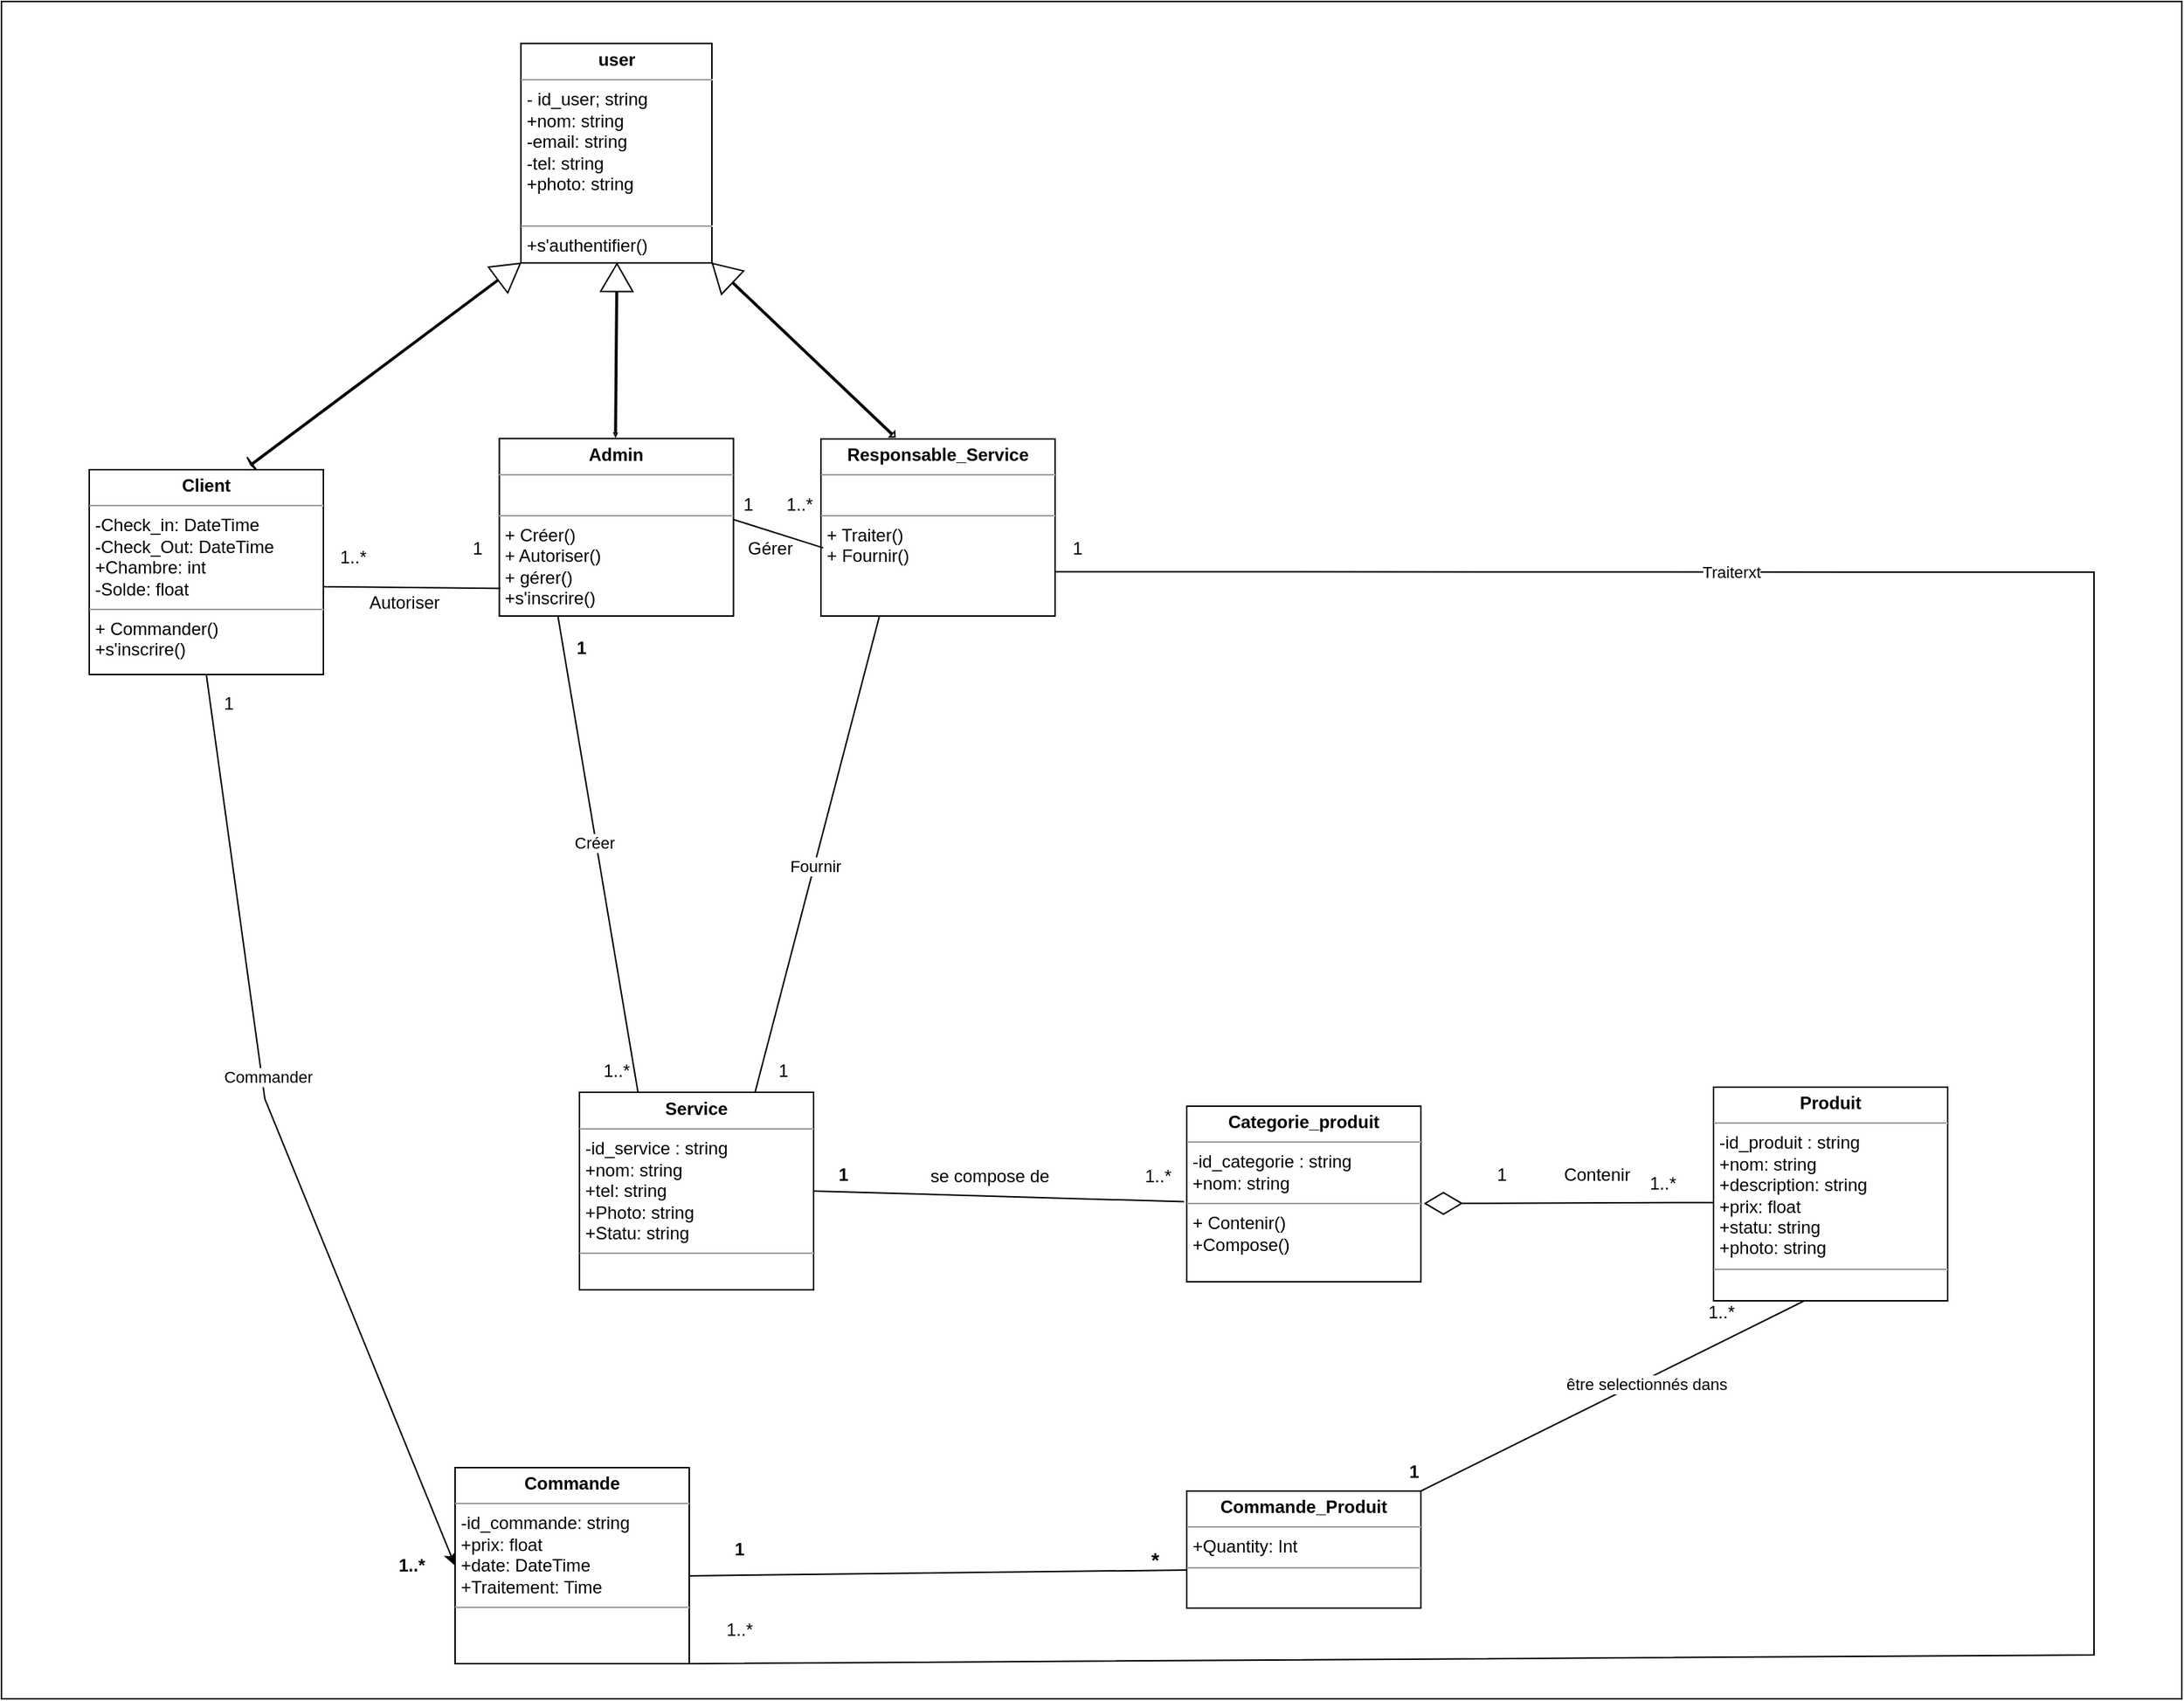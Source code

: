 <mxfile version="21.1.5" type="github" pages="2">
  <diagram id="s9PQbSp__KKQVtL2HOXq" name="Class">
    <mxGraphModel dx="1279" dy="1317" grid="1" gridSize="10" guides="1" tooltips="1" connect="1" arrows="1" fold="1" page="1" pageScale="1" pageWidth="827" pageHeight="1169" math="0" shadow="0">
      <root>
        <mxCell id="0" />
        <mxCell id="1" parent="0" />
        <mxCell id="BiQXWJh0K62lgcf2LMP3-1" value="" style="rounded=0;whiteSpace=wrap;html=1;" vertex="1" parent="1">
          <mxGeometry x="2050" y="90" width="1490" height="1160" as="geometry" />
        </mxCell>
        <mxCell id="DH4nmSj8IvAm2rDmWUqV-107" value="1" style="text;align=center;fontStyle=1;verticalAlign=middle;spacingLeft=3;spacingRight=3;strokeColor=none;rotatable=0;points=[[0,0.5],[1,0.5]];portConstraint=eastwest;html=1;" parent="1" vertex="1">
          <mxGeometry x="2539" y="1135" width="30" height="26" as="geometry" />
        </mxCell>
        <mxCell id="DH4nmSj8IvAm2rDmWUqV-108" value="1" style="text;align=center;fontStyle=1;verticalAlign=middle;spacingLeft=3;spacingRight=3;strokeColor=none;rotatable=0;points=[[0,0.5],[1,0.5]];portConstraint=eastwest;html=1;" parent="1" vertex="1">
          <mxGeometry x="3000" y="1082" width="30" height="26" as="geometry" />
        </mxCell>
        <mxCell id="DH4nmSj8IvAm2rDmWUqV-110" value="&lt;font style=&quot;font-size: 14px;&quot;&gt;*&lt;/font&gt;" style="text;align=center;fontStyle=1;verticalAlign=middle;spacingLeft=3;spacingRight=3;strokeColor=none;rotatable=0;points=[[0,0.5],[1,0.5]];portConstraint=eastwest;html=1;" parent="1" vertex="1">
          <mxGeometry x="2820" y="1140" width="35" height="30" as="geometry" />
        </mxCell>
        <mxCell id="DH4nmSj8IvAm2rDmWUqV-112" value="1" style="text;align=center;fontStyle=1;verticalAlign=middle;spacingLeft=3;spacingRight=3;strokeColor=none;rotatable=0;points=[[0,0.5],[1,0.5]];portConstraint=eastwest;html=1;" parent="1" vertex="1">
          <mxGeometry x="2428" y="520" width="36" height="24" as="geometry" />
        </mxCell>
        <mxCell id="DH4nmSj8IvAm2rDmWUqV-113" value="1..*" style="text;align=center;fontStyle=1;verticalAlign=middle;spacingLeft=3;spacingRight=3;strokeColor=none;rotatable=0;points=[[0,0.5],[1,0.5]];portConstraint=eastwest;html=1;" parent="1" vertex="1">
          <mxGeometry x="2310" y="1146" width="40" height="26" as="geometry" />
        </mxCell>
        <mxCell id="DH4nmSj8IvAm2rDmWUqV-117" value="" style="endArrow=none;html=1;rounded=0;exitX=0.997;exitY=0.552;exitDx=0;exitDy=0;exitPerimeter=0;entryX=0;entryY=0.5;entryDx=0;entryDy=0;" parent="1" source="yRA-he5OFufWY-U0mKkY-94" edge="1">
          <mxGeometry width="50" height="50" relative="1" as="geometry">
            <mxPoint x="2670" y="1189.664" as="sourcePoint" />
            <mxPoint x="2860" y="1162.0" as="targetPoint" />
          </mxGeometry>
        </mxCell>
        <mxCell id="DH4nmSj8IvAm2rDmWUqV-119" value="1" style="text;html=1;align=center;verticalAlign=middle;resizable=0;points=[];autosize=1;strokeColor=none;fillColor=none;" parent="1" vertex="1">
          <mxGeometry x="2569" y="805.5" width="30" height="30" as="geometry" />
        </mxCell>
        <mxCell id="DH4nmSj8IvAm2rDmWUqV-120" value="1" style="text;html=1;align=center;verticalAlign=middle;resizable=0;points=[];autosize=1;strokeColor=none;fillColor=none;" parent="1" vertex="1">
          <mxGeometry x="2640" y="479" width="30" height="30" as="geometry" />
        </mxCell>
        <mxCell id="yRA-he5OFufWY-U0mKkY-9" value="1..*" style="text;html=1;align=center;verticalAlign=middle;resizable=0;points=[];autosize=1;strokeColor=none;fillColor=none;" parent="1" vertex="1">
          <mxGeometry x="2450" y="805.5" width="40" height="30" as="geometry" />
        </mxCell>
        <mxCell id="yRA-he5OFufWY-U0mKkY-14" value="1..*" style="text;html=1;align=center;verticalAlign=middle;resizable=0;points=[];autosize=1;strokeColor=none;fillColor=none;" parent="1" vertex="1">
          <mxGeometry x="3205" y="970.5" width="40" height="30" as="geometry" />
        </mxCell>
        <mxCell id="yRA-he5OFufWY-U0mKkY-30" value="" style="endArrow=none;html=1;rounded=0;exitX=1;exitY=0;exitDx=0;exitDy=0;entryX=0.386;entryY=1.001;entryDx=0;entryDy=0;entryPerimeter=0;" parent="1" source="yRA-he5OFufWY-U0mKkY-93" target="yRA-he5OFufWY-U0mKkY-92" edge="1">
          <mxGeometry relative="1" as="geometry">
            <mxPoint x="3157.22" y="1017.88" as="sourcePoint" />
            <mxPoint x="3254.86" y="997.68" as="targetPoint" />
            <Array as="points" />
          </mxGeometry>
        </mxCell>
        <mxCell id="ApSMuxuADTlyW8qCaoqZ-10" value="être selectionnés dans" style="edgeLabel;html=1;align=center;verticalAlign=middle;resizable=0;points=[];" parent="yRA-he5OFufWY-U0mKkY-30" vertex="1" connectable="0">
          <mxGeometry x="0.158" y="-2" relative="1" as="geometry">
            <mxPoint x="1" as="offset" />
          </mxGeometry>
        </mxCell>
        <mxCell id="ApSMuxuADTlyW8qCaoqZ-4" style="rounded=0;orthogonalLoop=1;jettySize=auto;html=1;exitX=0.25;exitY=1;exitDx=0;exitDy=0;entryX=0.25;entryY=0;entryDx=0;entryDy=0;endArrow=none;endFill=0;" parent="1" source="yRA-he5OFufWY-U0mKkY-41" target="yRA-he5OFufWY-U0mKkY-58" edge="1">
          <mxGeometry relative="1" as="geometry" />
        </mxCell>
        <mxCell id="ApSMuxuADTlyW8qCaoqZ-5" value="Créer" style="edgeLabel;html=1;align=center;verticalAlign=middle;resizable=0;points=[];" parent="ApSMuxuADTlyW8qCaoqZ-4" vertex="1" connectable="0">
          <mxGeometry x="-0.049" y="-2" relative="1" as="geometry">
            <mxPoint as="offset" />
          </mxGeometry>
        </mxCell>
        <mxCell id="yRA-he5OFufWY-U0mKkY-41" value="&lt;p style=&quot;margin:0px;margin-top:4px;text-align:center;&quot;&gt;&lt;b&gt;Admin&lt;/b&gt;&lt;/p&gt;&lt;hr size=&quot;1&quot;&gt;&lt;p style=&quot;margin:0px;margin-left:4px;&quot;&gt;&lt;br&gt;&lt;/p&gt;&lt;hr size=&quot;1&quot;&gt;&lt;p style=&quot;margin:0px;margin-left:4px;&quot;&gt;+ Créer()&lt;/p&gt;&lt;p style=&quot;margin:0px;margin-left:4px;&quot;&gt;+ Autoriser()&lt;/p&gt;&lt;p style=&quot;margin:0px;margin-left:4px;&quot;&gt;+ gérer()&lt;/p&gt;&lt;p style=&quot;margin:0px;margin-left:4px;&quot;&gt;+s&#39;inscrire()&lt;/p&gt;" style="verticalAlign=top;align=left;overflow=fill;fontSize=12;fontFamily=Helvetica;html=1;whiteSpace=wrap;" parent="1" vertex="1">
          <mxGeometry x="2390.25" y="388.7" width="160" height="121.3" as="geometry" />
        </mxCell>
        <mxCell id="ApSMuxuADTlyW8qCaoqZ-12" style="rounded=0;orthogonalLoop=1;jettySize=auto;html=1;exitX=1;exitY=0.5;exitDx=0;exitDy=0;entryX=0.954;entryY=1.093;entryDx=0;entryDy=0;entryPerimeter=0;endArrow=none;endFill=0;" parent="1" source="yRA-he5OFufWY-U0mKkY-58" target="yRA-he5OFufWY-U0mKkY-85" edge="1">
          <mxGeometry relative="1" as="geometry" />
        </mxCell>
        <mxCell id="yRA-he5OFufWY-U0mKkY-58" value="&lt;p style=&quot;margin:0px;margin-top:4px;text-align:center;&quot;&gt;&lt;b&gt;Service&lt;/b&gt;&lt;/p&gt;&lt;hr size=&quot;1&quot;&gt;&lt;p style=&quot;margin:0px;margin-left:4px;&quot;&gt;-id_service : string&lt;/p&gt;&lt;p style=&quot;margin:0px;margin-left:4px;&quot;&gt;&lt;span style=&quot;background-color: initial;&quot;&gt;+nom: string&lt;/span&gt;&lt;/p&gt;&lt;p style=&quot;margin:0px;margin-left:4px;&quot;&gt;&lt;span style=&quot;background-color: initial;&quot;&gt;+tel&lt;/span&gt;&lt;span style=&quot;background-color: initial;&quot;&gt;: string&lt;/span&gt;&lt;/p&gt;&lt;p style=&quot;margin:0px;margin-left:4px;&quot;&gt;+Photo: string&lt;/p&gt;&lt;p style=&quot;margin:0px;margin-left:4px;&quot;&gt;+Statu: string&lt;/p&gt;&lt;hr size=&quot;1&quot;&gt;&lt;p style=&quot;margin:0px;margin-left:4px;&quot;&gt;&lt;br&gt;&lt;/p&gt;" style="verticalAlign=top;align=left;overflow=fill;fontSize=12;fontFamily=Helvetica;html=1;whiteSpace=wrap;" parent="1" vertex="1">
          <mxGeometry x="2445" y="835.5" width="160" height="135" as="geometry" />
        </mxCell>
        <mxCell id="ApSMuxuADTlyW8qCaoqZ-2" style="rounded=0;orthogonalLoop=1;jettySize=auto;html=1;exitX=0.25;exitY=1;exitDx=0;exitDy=0;endArrow=none;endFill=0;entryX=0.75;entryY=0;entryDx=0;entryDy=0;" parent="1" source="yRA-he5OFufWY-U0mKkY-63" target="yRA-he5OFufWY-U0mKkY-58" edge="1">
          <mxGeometry relative="1" as="geometry">
            <mxPoint x="2570" y="841.212" as="targetPoint" />
          </mxGeometry>
        </mxCell>
        <mxCell id="ApSMuxuADTlyW8qCaoqZ-3" value="Fournir" style="edgeLabel;html=1;align=center;verticalAlign=middle;resizable=0;points=[];" parent="ApSMuxuADTlyW8qCaoqZ-2" vertex="1" connectable="0">
          <mxGeometry x="0.049" relative="1" as="geometry">
            <mxPoint as="offset" />
          </mxGeometry>
        </mxCell>
        <mxCell id="yRA-he5OFufWY-U0mKkY-63" value="&lt;p style=&quot;margin:0px;margin-top:4px;text-align:center;&quot;&gt;&lt;b&gt;Responsable_Service&lt;/b&gt;&lt;/p&gt;&lt;hr size=&quot;1&quot;&gt;&lt;p style=&quot;margin:0px;margin-left:4px;&quot;&gt;&lt;br&gt;&lt;/p&gt;&lt;hr size=&quot;1&quot;&gt;&lt;p style=&quot;margin:0px;margin-left:4px;&quot;&gt;+ Traiter()&lt;/p&gt;&lt;p style=&quot;margin:0px;margin-left:4px;&quot;&gt;+ Fournir()&lt;/p&gt;" style="verticalAlign=top;align=left;overflow=fill;fontSize=12;fontFamily=Helvetica;html=1;whiteSpace=wrap;" parent="1" vertex="1">
          <mxGeometry x="2610" y="389" width="160" height="121" as="geometry" />
        </mxCell>
        <mxCell id="yRA-he5OFufWY-U0mKkY-64" value="" style="shape=flexArrow;endArrow=classic;startArrow=classic;html=1;rounded=0;width=1;startSize=0.6;startWidth=3.158;entryX=1;entryY=1;entryDx=0;entryDy=0;" parent="1" target="yRA-he5OFufWY-U0mKkY-67" edge="1">
          <mxGeometry width="100" height="100" relative="1" as="geometry">
            <mxPoint x="2661" y="388" as="sourcePoint" />
            <mxPoint x="2503" y="269" as="targetPoint" />
          </mxGeometry>
        </mxCell>
        <mxCell id="yRA-he5OFufWY-U0mKkY-65" value="" style="shape=flexArrow;endArrow=classic;startArrow=classic;html=1;rounded=0;width=1;startSize=0.38;startWidth=0;" parent="1" edge="1">
          <mxGeometry width="100" height="100" relative="1" as="geometry">
            <mxPoint x="2469.63" y="387.7" as="sourcePoint" />
            <mxPoint x="2470.63" y="268.7" as="targetPoint" />
          </mxGeometry>
        </mxCell>
        <mxCell id="yRA-he5OFufWY-U0mKkY-66" value="" style="shape=flexArrow;endArrow=classic;startArrow=classic;html=1;rounded=0;width=1;startSize=0.032;startWidth=9.474;entryX=0;entryY=1;entryDx=0;entryDy=0;" parent="1" target="yRA-he5OFufWY-U0mKkY-67" edge="1">
          <mxGeometry width="100" height="100" relative="1" as="geometry">
            <mxPoint x="2220" y="407" as="sourcePoint" />
            <mxPoint x="2376" y="280" as="targetPoint" />
          </mxGeometry>
        </mxCell>
        <mxCell id="yRA-he5OFufWY-U0mKkY-67" value="&lt;p style=&quot;margin:0px;margin-top:4px;text-align:center;&quot;&gt;&lt;b&gt;user&lt;/b&gt;&lt;/p&gt;&lt;hr size=&quot;1&quot;&gt;&lt;p style=&quot;margin:0px;margin-left:4px;&quot;&gt;- id_user; string&lt;/p&gt;&lt;p style=&quot;margin:0px;margin-left:4px;&quot;&gt;+nom: string&lt;/p&gt;&lt;p style=&quot;margin:0px;margin-left:4px;&quot;&gt;-email: string&lt;/p&gt;&lt;p style=&quot;margin:0px;margin-left:4px;&quot;&gt;-tel: string&lt;/p&gt;&lt;p style=&quot;margin:0px;margin-left:4px;&quot;&gt;+photo: string&lt;/p&gt;&lt;p style=&quot;margin:0px;margin-left:4px;&quot;&gt;&lt;br&gt;&lt;/p&gt;&lt;hr size=&quot;1&quot;&gt;&lt;p style=&quot;margin:0px;margin-left:4px;&quot;&gt;+s&#39;authentifier()&lt;/p&gt;" style="verticalAlign=top;align=left;overflow=fill;fontSize=12;fontFamily=Helvetica;html=1;whiteSpace=wrap;" parent="1" vertex="1">
          <mxGeometry x="2405" y="118.7" width="130.5" height="150" as="geometry" />
        </mxCell>
        <mxCell id="ApSMuxuADTlyW8qCaoqZ-6" style="rounded=0;orthogonalLoop=1;jettySize=auto;html=1;exitX=0.5;exitY=1;exitDx=0;exitDy=0;entryX=0;entryY=0.5;entryDx=0;entryDy=0;" parent="1" source="yRA-he5OFufWY-U0mKkY-68" target="yRA-he5OFufWY-U0mKkY-94" edge="1">
          <mxGeometry relative="1" as="geometry">
            <Array as="points">
              <mxPoint x="2230" y="840" />
            </Array>
          </mxGeometry>
        </mxCell>
        <mxCell id="ApSMuxuADTlyW8qCaoqZ-7" value="Commander&lt;br&gt;" style="edgeLabel;html=1;align=center;verticalAlign=middle;resizable=0;points=[];" parent="ApSMuxuADTlyW8qCaoqZ-6" vertex="1" connectable="0">
          <mxGeometry x="-0.128" y="3" relative="1" as="geometry">
            <mxPoint x="1" as="offset" />
          </mxGeometry>
        </mxCell>
        <mxCell id="yRA-he5OFufWY-U0mKkY-68" value="&lt;p style=&quot;margin:0px;margin-top:4px;text-align:center;&quot;&gt;&lt;b&gt;Client&lt;/b&gt;&lt;/p&gt;&lt;hr size=&quot;1&quot;&gt;&lt;p style=&quot;margin:0px;margin-left:4px;&quot;&gt;-Check_in: DateTime&lt;/p&gt;&lt;p style=&quot;margin:0px;margin-left:4px;&quot;&gt;-Check_Out: DateTime&lt;/p&gt;&lt;p style=&quot;margin:0px;margin-left:4px;&quot;&gt;+Chambre: int&lt;/p&gt;&lt;p style=&quot;margin:0px;margin-left:4px;&quot;&gt;-Solde: float&lt;/p&gt;&lt;hr size=&quot;1&quot;&gt;&lt;p style=&quot;margin:0px;margin-left:4px;&quot;&gt;+ Commander()&lt;/p&gt;&lt;p style=&quot;margin:0px;margin-left:4px;&quot;&gt;+s&#39;inscrire()&lt;/p&gt;" style="verticalAlign=top;align=left;overflow=fill;fontSize=12;fontFamily=Helvetica;html=1;whiteSpace=wrap;" parent="1" vertex="1">
          <mxGeometry x="2110" y="410" width="160" height="140" as="geometry" />
        </mxCell>
        <mxCell id="yRA-he5OFufWY-U0mKkY-77" value="&lt;p style=&quot;margin:0px;margin-top:4px;text-align:center;&quot;&gt;&lt;b&gt;Categorie_produit&lt;/b&gt;&lt;/p&gt;&lt;hr size=&quot;1&quot;&gt;&lt;p style=&quot;margin:0px;margin-left:4px;&quot;&gt;-id_categorie : string&lt;/p&gt;&lt;p style=&quot;margin:0px;margin-left:4px;&quot;&gt;&lt;span style=&quot;background-color: initial;&quot;&gt;+nom: string&lt;/span&gt;&lt;/p&gt;&lt;hr size=&quot;1&quot;&gt;&lt;p style=&quot;margin:0px;margin-left:4px;&quot;&gt;+ Contenir()&lt;/p&gt;&lt;p style=&quot;margin:0px;margin-left:4px;&quot;&gt;+Compose()&lt;/p&gt;" style="verticalAlign=top;align=left;overflow=fill;fontSize=12;fontFamily=Helvetica;html=1;whiteSpace=wrap;" parent="1" vertex="1">
          <mxGeometry x="2860" y="845" width="160" height="120" as="geometry" />
        </mxCell>
        <mxCell id="yRA-he5OFufWY-U0mKkY-84" value="1" style="text;align=center;fontStyle=1;verticalAlign=middle;spacingLeft=3;spacingRight=3;strokeColor=none;rotatable=0;points=[[0,0.5],[1,0.5]];portConstraint=eastwest;html=1;" parent="1" vertex="1">
          <mxGeometry x="2610" y="878.5" width="30" height="26" as="geometry" />
        </mxCell>
        <mxCell id="yRA-he5OFufWY-U0mKkY-85" value="1..*" style="text;html=1;align=center;verticalAlign=middle;resizable=0;points=[];autosize=1;strokeColor=none;fillColor=none;" parent="1" vertex="1">
          <mxGeometry x="2820" y="877.5" width="40" height="30" as="geometry" />
        </mxCell>
        <mxCell id="yRA-he5OFufWY-U0mKkY-86" value="se compose de" style="text;html=1;align=center;verticalAlign=middle;resizable=0;points=[];autosize=1;strokeColor=none;fillColor=none;" parent="1" vertex="1">
          <mxGeometry x="2675" y="877.5" width="100" height="30" as="geometry" />
        </mxCell>
        <mxCell id="yRA-he5OFufWY-U0mKkY-87" value="1..*" style="text;html=1;align=center;verticalAlign=middle;resizable=0;points=[];autosize=1;strokeColor=none;fillColor=none;" parent="1" vertex="1">
          <mxGeometry x="3165" y="882.5" width="40" height="30" as="geometry" />
        </mxCell>
        <mxCell id="yRA-he5OFufWY-U0mKkY-88" value="1" style="text;html=1;align=center;verticalAlign=middle;resizable=0;points=[];autosize=1;strokeColor=none;fillColor=none;" parent="1" vertex="1">
          <mxGeometry x="3060" y="876.5" width="30" height="30" as="geometry" />
        </mxCell>
        <mxCell id="yRA-he5OFufWY-U0mKkY-89" value="Contenir" style="text;html=1;align=center;verticalAlign=middle;resizable=0;points=[];autosize=1;strokeColor=none;fillColor=none;" parent="1" vertex="1">
          <mxGeometry x="3105" y="876.5" width="70" height="30" as="geometry" />
        </mxCell>
        <mxCell id="yRA-he5OFufWY-U0mKkY-90" value="" style="endArrow=diamondThin;endFill=0;endSize=24;html=1;rounded=0;exitX=0.005;exitY=0.54;exitDx=0;exitDy=0;entryX=1.012;entryY=0.554;entryDx=0;entryDy=0;entryPerimeter=0;exitPerimeter=0;" parent="1" source="yRA-he5OFufWY-U0mKkY-92" target="yRA-he5OFufWY-U0mKkY-77" edge="1">
          <mxGeometry width="160" relative="1" as="geometry">
            <mxPoint x="3202" y="911.5" as="sourcePoint" />
            <mxPoint x="3070" y="913.5" as="targetPoint" />
          </mxGeometry>
        </mxCell>
        <mxCell id="yRA-he5OFufWY-U0mKkY-92" value="&lt;p style=&quot;margin:0px;margin-top:4px;text-align:center;&quot;&gt;&lt;b&gt;Produit&lt;/b&gt;&lt;/p&gt;&lt;hr size=&quot;1&quot;&gt;&lt;p style=&quot;margin:0px;margin-left:4px;&quot;&gt;-id_produit : string&lt;/p&gt;&lt;p style=&quot;margin:0px;margin-left:4px;&quot;&gt;&lt;span style=&quot;background-color: initial;&quot;&gt;+nom: string&lt;/span&gt;&lt;/p&gt;&lt;p style=&quot;margin:0px;margin-left:4px;&quot;&gt;+description: string&lt;/p&gt;&lt;p style=&quot;margin:0px;margin-left:4px;&quot;&gt;+prix: float&lt;/p&gt;&lt;p style=&quot;margin:0px;margin-left:4px;&quot;&gt;+statu: string&lt;/p&gt;&lt;p style=&quot;margin:0px;margin-left:4px;&quot;&gt;+photo: string&lt;/p&gt;&lt;hr size=&quot;1&quot;&gt;&lt;p style=&quot;margin:0px;margin-left:4px;&quot;&gt;&lt;br&gt;&lt;/p&gt;" style="verticalAlign=top;align=left;overflow=fill;fontSize=12;fontFamily=Helvetica;html=1;whiteSpace=wrap;" parent="1" vertex="1">
          <mxGeometry x="3220" y="832" width="160" height="146" as="geometry" />
        </mxCell>
        <mxCell id="yRA-he5OFufWY-U0mKkY-93" value="&lt;p style=&quot;margin:0px;margin-top:4px;text-align:center;&quot;&gt;&lt;b&gt;Commande_Produit&lt;/b&gt;&lt;/p&gt;&lt;hr size=&quot;1&quot;&gt;&lt;p style=&quot;margin:0px;margin-left:4px;&quot;&gt;&lt;span style=&quot;background-color: initial;&quot;&gt;+Quantity: Int&lt;/span&gt;&lt;/p&gt;&lt;hr size=&quot;1&quot;&gt;&lt;p style=&quot;margin:0px;margin-left:4px;&quot;&gt;&lt;br&gt;&lt;/p&gt;" style="verticalAlign=top;align=left;overflow=fill;fontSize=12;fontFamily=Helvetica;html=1;whiteSpace=wrap;" parent="1" vertex="1">
          <mxGeometry x="2860" y="1108" width="160" height="80" as="geometry" />
        </mxCell>
        <mxCell id="yRA-he5OFufWY-U0mKkY-94" value="&lt;p style=&quot;margin:0px;margin-top:4px;text-align:center;&quot;&gt;&lt;b&gt;Commande&lt;/b&gt;&lt;/p&gt;&lt;hr size=&quot;1&quot;&gt;&lt;p style=&quot;margin:0px;margin-left:4px;&quot;&gt;&lt;span style=&quot;background-color: initial;&quot;&gt;-id_commande: string&lt;/span&gt;&lt;/p&gt;&lt;p style=&quot;margin:0px;margin-left:4px;&quot;&gt;&lt;span style=&quot;background-color: initial;&quot;&gt;+prix: float&lt;/span&gt;&lt;/p&gt;&lt;p style=&quot;margin:0px;margin-left:4px;&quot;&gt;+date: DateTime&lt;/p&gt;&lt;p style=&quot;margin:0px;margin-left:4px;&quot;&gt;+Traitement: Time&lt;/p&gt;&lt;hr size=&quot;1&quot;&gt;&lt;p style=&quot;margin:0px;margin-left:4px;&quot;&gt;&lt;br&gt;&lt;/p&gt;" style="verticalAlign=top;align=left;overflow=fill;fontSize=12;fontFamily=Helvetica;html=1;whiteSpace=wrap;" parent="1" vertex="1">
          <mxGeometry x="2360" y="1092" width="160" height="134" as="geometry" />
        </mxCell>
        <mxCell id="yRA-he5OFufWY-U0mKkY-97" value="1" style="text;html=1;align=center;verticalAlign=middle;resizable=0;points=[];autosize=1;strokeColor=none;fillColor=none;" parent="1" vertex="1">
          <mxGeometry x="2360.25" y="449" width="30" height="30" as="geometry" />
        </mxCell>
        <mxCell id="yRA-he5OFufWY-U0mKkY-98" value="1..*" style="text;html=1;align=center;verticalAlign=middle;resizable=0;points=[];autosize=1;strokeColor=none;fillColor=none;" parent="1" vertex="1">
          <mxGeometry x="2270" y="455" width="40" height="30" as="geometry" />
        </mxCell>
        <mxCell id="yRA-he5OFufWY-U0mKkY-99" value="Autoriser" style="text;html=1;align=center;verticalAlign=middle;resizable=0;points=[];autosize=1;strokeColor=none;fillColor=none;" parent="1" vertex="1">
          <mxGeometry x="2290.25" y="486" width="70" height="30" as="geometry" />
        </mxCell>
        <mxCell id="yRA-he5OFufWY-U0mKkY-100" value="" style="endArrow=none;html=1;rounded=0;entryX=0.005;entryY=0.844;entryDx=0;entryDy=0;entryPerimeter=0;" parent="1" target="yRA-he5OFufWY-U0mKkY-41" edge="1">
          <mxGeometry width="50" height="50" relative="1" as="geometry">
            <mxPoint x="2270" y="490" as="sourcePoint" />
            <mxPoint x="2330" y="482" as="targetPoint" />
          </mxGeometry>
        </mxCell>
        <mxCell id="yRA-he5OFufWY-U0mKkY-102" value="" style="endArrow=none;html=1;rounded=0;entryX=0.01;entryY=0.615;entryDx=0;entryDy=0;entryPerimeter=0;" parent="1" target="yRA-he5OFufWY-U0mKkY-63" edge="1">
          <mxGeometry width="50" height="50" relative="1" as="geometry">
            <mxPoint x="2550" y="444" as="sourcePoint" />
            <mxPoint x="2424" y="585" as="targetPoint" />
          </mxGeometry>
        </mxCell>
        <mxCell id="yRA-he5OFufWY-U0mKkY-103" value="Gérer" style="text;html=1;align=center;verticalAlign=middle;resizable=0;points=[];autosize=1;strokeColor=none;fillColor=none;" parent="1" vertex="1">
          <mxGeometry x="2550.25" y="449" width="50" height="30" as="geometry" />
        </mxCell>
        <mxCell id="yRA-he5OFufWY-U0mKkY-104" value="1" style="text;html=1;align=center;verticalAlign=middle;resizable=0;points=[];autosize=1;strokeColor=none;fillColor=none;" parent="1" vertex="1">
          <mxGeometry x="2545" y="419" width="30" height="30" as="geometry" />
        </mxCell>
        <mxCell id="yRA-he5OFufWY-U0mKkY-105" value="1..*" style="text;html=1;align=center;verticalAlign=middle;resizable=0;points=[];autosize=1;strokeColor=none;fillColor=none;" parent="1" vertex="1">
          <mxGeometry x="2575" y="419" width="40" height="30" as="geometry" />
        </mxCell>
        <mxCell id="yRA-he5OFufWY-U0mKkY-106" value="1" style="text;html=1;align=center;verticalAlign=middle;resizable=0;points=[];autosize=1;strokeColor=none;fillColor=none;" parent="1" vertex="1">
          <mxGeometry x="2190" y="555" width="30" height="30" as="geometry" />
        </mxCell>
        <mxCell id="yRA-he5OFufWY-U0mKkY-109" value="" style="endArrow=none;html=1;rounded=0;exitX=1;exitY=1;exitDx=0;exitDy=0;entryX=1;entryY=0.75;entryDx=0;entryDy=0;" parent="1" source="yRA-he5OFufWY-U0mKkY-94" target="yRA-he5OFufWY-U0mKkY-63" edge="1">
          <mxGeometry width="50" height="50" relative="1" as="geometry">
            <mxPoint x="3440" y="1210" as="sourcePoint" />
            <mxPoint x="3480" y="510" as="targetPoint" />
            <Array as="points">
              <mxPoint x="3480" y="1220" />
              <mxPoint x="3480" y="480" />
            </Array>
          </mxGeometry>
        </mxCell>
        <mxCell id="ApSMuxuADTlyW8qCaoqZ-11" value="Traiterxt" style="edgeLabel;html=1;align=center;verticalAlign=middle;resizable=0;points=[];" parent="yRA-he5OFufWY-U0mKkY-109" vertex="1" connectable="0">
          <mxGeometry x="0.617" relative="1" as="geometry">
            <mxPoint as="offset" />
          </mxGeometry>
        </mxCell>
        <mxCell id="yRA-he5OFufWY-U0mKkY-115" value="1..*" style="text;html=1;align=center;verticalAlign=middle;resizable=0;points=[];autosize=1;strokeColor=none;fillColor=none;" parent="1" vertex="1">
          <mxGeometry x="2534" y="1188" width="40" height="30" as="geometry" />
        </mxCell>
        <mxCell id="yRA-he5OFufWY-U0mKkY-116" value="1" style="text;html=1;align=center;verticalAlign=middle;resizable=0;points=[];autosize=1;strokeColor=none;fillColor=none;" parent="1" vertex="1">
          <mxGeometry x="2770" y="449" width="30" height="30" as="geometry" />
        </mxCell>
      </root>
    </mxGraphModel>
  </diagram>
  <diagram id="yM-Dep-GhWsUUQyzGKcz" name="Use Case">
    <mxGraphModel dx="1518" dy="655" grid="1" gridSize="10" guides="1" tooltips="1" connect="1" arrows="1" fold="1" page="1" pageScale="1" pageWidth="827" pageHeight="1169" math="0" shadow="0">
      <root>
        <mxCell id="0" />
        <mxCell id="1" parent="0" />
        <mxCell id="161mXI8yLU9irmFRyv6j-196" value="Admin" style="shape=umlActor;verticalLabelPosition=bottom;verticalAlign=top;html=1;outlineConnect=0;fontSize=12;movable=1;resizable=1;rotatable=1;deletable=1;editable=1;locked=0;connectable=1;" vertex="1" parent="1">
          <mxGeometry x="280" y="990.004" width="30" height="62.385" as="geometry" />
        </mxCell>
        <mxCell id="161mXI8yLU9irmFRyv6j-246" value="" style="rounded=0;whiteSpace=wrap;html=1;" vertex="1" parent="1">
          <mxGeometry x="360" y="99" width="920" height="1310" as="geometry" />
        </mxCell>
        <mxCell id="161mXI8yLU9irmFRyv6j-247" style="edgeStyle=none;rounded=0;orthogonalLoop=1;jettySize=auto;html=1;exitX=1;exitY=0.333;exitDx=0;exitDy=0;exitPerimeter=0;" edge="1" parent="1" source="161mXI8yLU9irmFRyv6j-250">
          <mxGeometry relative="1" as="geometry">
            <mxPoint x="700" y="255" as="targetPoint" />
          </mxGeometry>
        </mxCell>
        <mxCell id="161mXI8yLU9irmFRyv6j-248" style="edgeStyle=none;rounded=0;orthogonalLoop=1;jettySize=auto;html=1;exitX=1;exitY=0.333;exitDx=0;exitDy=0;exitPerimeter=0;entryX=0;entryY=0.5;entryDx=0;entryDy=0;" edge="1" parent="1" source="161mXI8yLU9irmFRyv6j-250" target="161mXI8yLU9irmFRyv6j-264">
          <mxGeometry relative="1" as="geometry" />
        </mxCell>
        <mxCell id="161mXI8yLU9irmFRyv6j-249" style="edgeStyle=none;rounded=0;orthogonalLoop=1;jettySize=auto;html=1;exitX=1;exitY=0.333;exitDx=0;exitDy=0;exitPerimeter=0;entryX=0;entryY=0.5;entryDx=0;entryDy=0;" edge="1" parent="1" source="161mXI8yLU9irmFRyv6j-250" target="161mXI8yLU9irmFRyv6j-274">
          <mxGeometry relative="1" as="geometry" />
        </mxCell>
        <mxCell id="161mXI8yLU9irmFRyv6j-250" value="Client" style="shape=umlActor;verticalLabelPosition=bottom;verticalAlign=top;html=1;outlineConnect=0;labelBorderColor=none;" vertex="1" parent="1">
          <mxGeometry x="310" y="282.78" width="30" height="62.385" as="geometry" />
        </mxCell>
        <mxCell id="161mXI8yLU9irmFRyv6j-251" style="edgeStyle=none;rounded=0;orthogonalLoop=1;jettySize=auto;html=1;exitX=1;exitY=0.333;exitDx=0;exitDy=0;exitPerimeter=0;entryX=0;entryY=0.5;entryDx=0;entryDy=0;" edge="1" parent="1" source="161mXI8yLU9irmFRyv6j-253" target="161mXI8yLU9irmFRyv6j-294">
          <mxGeometry relative="1" as="geometry" />
        </mxCell>
        <mxCell id="161mXI8yLU9irmFRyv6j-252" style="edgeStyle=none;rounded=0;orthogonalLoop=1;jettySize=auto;html=1;exitX=1;exitY=0.333;exitDx=0;exitDy=0;exitPerimeter=0;entryX=0;entryY=0.5;entryDx=0;entryDy=0;" edge="1" parent="1" source="161mXI8yLU9irmFRyv6j-253" target="161mXI8yLU9irmFRyv6j-301">
          <mxGeometry relative="1" as="geometry" />
        </mxCell>
        <mxCell id="161mXI8yLU9irmFRyv6j-253" value="Responsable Service" style="shape=umlActor;verticalLabelPosition=bottom;verticalAlign=top;html=1;outlineConnect=0;" vertex="1" parent="1">
          <mxGeometry x="260" y="682.752" width="30" height="62.385" as="geometry" />
        </mxCell>
        <mxCell id="161mXI8yLU9irmFRyv6j-254" value="" style="group;movable=1;resizable=1;rotatable=1;deletable=1;editable=1;locked=0;connectable=1;" vertex="1" connectable="0" parent="1">
          <mxGeometry x="1040" y="386.758" width="120" height="83.18" as="geometry" />
        </mxCell>
        <mxCell id="161mXI8yLU9irmFRyv6j-255" value="" style="ellipse;whiteSpace=wrap;html=1;" vertex="1" parent="161mXI8yLU9irmFRyv6j-254">
          <mxGeometry width="120" height="83.18" as="geometry" />
        </mxCell>
        <mxCell id="161mXI8yLU9irmFRyv6j-256" value="S&#39;authentifier" style="text;html=1;strokeColor=none;fillColor=none;align=center;verticalAlign=middle;whiteSpace=wrap;rounded=0;" vertex="1" parent="161mXI8yLU9irmFRyv6j-254">
          <mxGeometry x="30" y="25.994" width="60" height="31.193" as="geometry" />
        </mxCell>
        <mxCell id="161mXI8yLU9irmFRyv6j-257" value="" style="group" vertex="1" connectable="0" parent="1">
          <mxGeometry x="700" y="220.398" width="120" height="62.385" as="geometry" />
        </mxCell>
        <mxCell id="161mXI8yLU9irmFRyv6j-258" value="" style="group" vertex="1" connectable="0" parent="161mXI8yLU9irmFRyv6j-257">
          <mxGeometry width="120" height="62.385" as="geometry" />
        </mxCell>
        <mxCell id="161mXI8yLU9irmFRyv6j-259" value="" style="ellipse;whiteSpace=wrap;html=1;" vertex="1" parent="161mXI8yLU9irmFRyv6j-258">
          <mxGeometry width="120" height="62.385" as="geometry" />
        </mxCell>
        <mxCell id="161mXI8yLU9irmFRyv6j-260" value="Consulter historique" style="text;html=1;strokeColor=none;fillColor=none;align=center;verticalAlign=middle;whiteSpace=wrap;rounded=0;" vertex="1" parent="161mXI8yLU9irmFRyv6j-258">
          <mxGeometry x="30" y="15.596" width="60" height="23.394" as="geometry" />
        </mxCell>
        <mxCell id="161mXI8yLU9irmFRyv6j-261" value="" style="group" vertex="1" connectable="0" parent="1">
          <mxGeometry x="420" y="449.14" width="120" height="62.385" as="geometry" />
        </mxCell>
        <mxCell id="161mXI8yLU9irmFRyv6j-262" style="edgeStyle=orthogonalEdgeStyle;rounded=0;orthogonalLoop=1;jettySize=auto;html=1;exitX=1;exitY=0.333;exitDx=0;exitDy=0;exitPerimeter=0;entryX=0;entryY=0.5;entryDx=0;entryDy=0;" edge="1" parent="161mXI8yLU9irmFRyv6j-261">
          <mxGeometry relative="1" as="geometry">
            <mxPoint y="41.59" as="targetPoint" />
          </mxGeometry>
        </mxCell>
        <mxCell id="161mXI8yLU9irmFRyv6j-263" value="" style="group" vertex="1" connectable="0" parent="161mXI8yLU9irmFRyv6j-261">
          <mxGeometry width="120" height="62.385" as="geometry" />
        </mxCell>
        <mxCell id="161mXI8yLU9irmFRyv6j-264" value="" style="ellipse;whiteSpace=wrap;html=1;" vertex="1" parent="161mXI8yLU9irmFRyv6j-263">
          <mxGeometry width="120" height="62.385" as="geometry" />
        </mxCell>
        <mxCell id="161mXI8yLU9irmFRyv6j-265" value="Passer commande&amp;nbsp;" style="text;html=1;strokeColor=none;fillColor=none;align=center;verticalAlign=middle;whiteSpace=wrap;rounded=0;" vertex="1" parent="161mXI8yLU9irmFRyv6j-263">
          <mxGeometry x="30" y="15.596" width="60" height="23.394" as="geometry" />
        </mxCell>
        <mxCell id="161mXI8yLU9irmFRyv6j-266" value="" style="group" vertex="1" connectable="0" parent="1">
          <mxGeometry x="700" y="305.003" width="120" height="62.385" as="geometry" />
        </mxCell>
        <mxCell id="161mXI8yLU9irmFRyv6j-267" style="edgeStyle=orthogonalEdgeStyle;rounded=0;orthogonalLoop=1;jettySize=auto;html=1;exitX=1;exitY=0.333;exitDx=0;exitDy=0;exitPerimeter=0;entryX=0;entryY=0.5;entryDx=0;entryDy=0;" edge="1" parent="161mXI8yLU9irmFRyv6j-266">
          <mxGeometry relative="1" as="geometry">
            <mxPoint y="41.59" as="targetPoint" />
          </mxGeometry>
        </mxCell>
        <mxCell id="161mXI8yLU9irmFRyv6j-268" value="" style="group" vertex="1" connectable="0" parent="161mXI8yLU9irmFRyv6j-266">
          <mxGeometry width="120" height="62.385" as="geometry" />
        </mxCell>
        <mxCell id="161mXI8yLU9irmFRyv6j-269" value="" style="ellipse;whiteSpace=wrap;html=1;" vertex="1" parent="161mXI8yLU9irmFRyv6j-268">
          <mxGeometry width="120" height="62.385" as="geometry" />
        </mxCell>
        <mxCell id="161mXI8yLU9irmFRyv6j-270" value="s&#39;inscrire" style="text;html=1;strokeColor=none;fillColor=none;align=center;verticalAlign=middle;whiteSpace=wrap;rounded=0;" vertex="1" parent="161mXI8yLU9irmFRyv6j-268">
          <mxGeometry x="30" y="15.596" width="60" height="23.394" as="geometry" />
        </mxCell>
        <mxCell id="161mXI8yLU9irmFRyv6j-271" value="" style="group" vertex="1" connectable="0" parent="1">
          <mxGeometry x="700" y="404.996" width="120" height="62.385" as="geometry" />
        </mxCell>
        <mxCell id="161mXI8yLU9irmFRyv6j-272" style="edgeStyle=orthogonalEdgeStyle;rounded=0;orthogonalLoop=1;jettySize=auto;html=1;exitX=1;exitY=0.333;exitDx=0;exitDy=0;exitPerimeter=0;entryX=0;entryY=0.5;entryDx=0;entryDy=0;" edge="1" parent="161mXI8yLU9irmFRyv6j-271">
          <mxGeometry relative="1" as="geometry">
            <mxPoint y="41.59" as="targetPoint" />
          </mxGeometry>
        </mxCell>
        <mxCell id="161mXI8yLU9irmFRyv6j-273" value="" style="group" vertex="1" connectable="0" parent="161mXI8yLU9irmFRyv6j-271">
          <mxGeometry width="120" height="62.385" as="geometry" />
        </mxCell>
        <mxCell id="161mXI8yLU9irmFRyv6j-274" value="" style="ellipse;whiteSpace=wrap;html=1;" vertex="1" parent="161mXI8yLU9irmFRyv6j-273">
          <mxGeometry width="120" height="62.385" as="geometry" />
        </mxCell>
        <mxCell id="161mXI8yLU9irmFRyv6j-275" value="Consulter solde" style="text;html=1;strokeColor=none;fillColor=none;align=center;verticalAlign=middle;whiteSpace=wrap;rounded=0;" vertex="1" parent="161mXI8yLU9irmFRyv6j-273">
          <mxGeometry x="30" y="15.596" width="60" height="23.394" as="geometry" />
        </mxCell>
        <mxCell id="161mXI8yLU9irmFRyv6j-276" value="" style="group" vertex="1" connectable="0" parent="1">
          <mxGeometry x="590" y="474.999" width="120" height="62.385" as="geometry" />
        </mxCell>
        <mxCell id="161mXI8yLU9irmFRyv6j-277" style="edgeStyle=orthogonalEdgeStyle;rounded=0;orthogonalLoop=1;jettySize=auto;html=1;exitX=1;exitY=0.333;exitDx=0;exitDy=0;exitPerimeter=0;entryX=0;entryY=0.5;entryDx=0;entryDy=0;" edge="1" parent="161mXI8yLU9irmFRyv6j-276">
          <mxGeometry relative="1" as="geometry">
            <mxPoint y="41.59" as="targetPoint" />
          </mxGeometry>
        </mxCell>
        <mxCell id="161mXI8yLU9irmFRyv6j-278" value="" style="group" vertex="1" connectable="0" parent="161mXI8yLU9irmFRyv6j-276">
          <mxGeometry width="120" height="62.385" as="geometry" />
        </mxCell>
        <mxCell id="161mXI8yLU9irmFRyv6j-279" value="" style="ellipse;whiteSpace=wrap;html=1;" vertex="1" parent="161mXI8yLU9irmFRyv6j-278">
          <mxGeometry width="120" height="62.385" as="geometry" />
        </mxCell>
        <mxCell id="161mXI8yLU9irmFRyv6j-280" value="Consulter les produits des services en extra&amp;nbsp;" style="text;html=1;strokeColor=none;fillColor=none;align=center;verticalAlign=middle;whiteSpace=wrap;rounded=0;" vertex="1" parent="161mXI8yLU9irmFRyv6j-278">
          <mxGeometry x="25" y="19.496" width="70" height="23.394" as="geometry" />
        </mxCell>
        <mxCell id="161mXI8yLU9irmFRyv6j-281" style="edgeStyle=orthogonalEdgeStyle;rounded=0;orthogonalLoop=1;jettySize=auto;html=1;exitX=1;exitY=0.5;exitDx=0;exitDy=0;dashed=1;fontSize=12;endArrow=none;endFill=0;" edge="1" parent="1" source="161mXI8yLU9irmFRyv6j-294">
          <mxGeometry relative="1" as="geometry">
            <mxPoint x="1100" y="637.499" as="targetPoint" />
          </mxGeometry>
        </mxCell>
        <mxCell id="161mXI8yLU9irmFRyv6j-282" style="edgeStyle=orthogonalEdgeStyle;rounded=0;orthogonalLoop=1;jettySize=auto;html=1;exitX=1;exitY=0.5;exitDx=0;exitDy=0;dashed=1;fontSize=12;endArrow=none;endFill=0;" edge="1" parent="1" source="161mXI8yLU9irmFRyv6j-297">
          <mxGeometry relative="1" as="geometry">
            <mxPoint x="1100" y="709.482" as="targetPoint" />
            <Array as="points">
              <mxPoint x="839" y="714" />
              <mxPoint x="1100" y="715" />
            </Array>
          </mxGeometry>
        </mxCell>
        <mxCell id="161mXI8yLU9irmFRyv6j-283" style="edgeStyle=orthogonalEdgeStyle;rounded=0;orthogonalLoop=1;jettySize=auto;html=1;exitX=1;exitY=0.5;exitDx=0;exitDy=0;dashed=1;fontSize=12;endArrow=none;endFill=0;" edge="1" parent="1" source="161mXI8yLU9irmFRyv6j-301">
          <mxGeometry relative="1" as="geometry">
            <mxPoint x="1100" y="792.663" as="targetPoint" />
          </mxGeometry>
        </mxCell>
        <mxCell id="161mXI8yLU9irmFRyv6j-284" style="edgeStyle=orthogonalEdgeStyle;rounded=0;orthogonalLoop=1;jettySize=auto;html=1;exitX=1;exitY=0.5;exitDx=0;exitDy=0;entryX=0.5;entryY=1;entryDx=0;entryDy=0;fontSize=12;dashed=1;endArrow=open;endFill=0;" edge="1" parent="1" source="161mXI8yLU9irmFRyv6j-310" target="161mXI8yLU9irmFRyv6j-255">
          <mxGeometry relative="1" as="geometry" />
        </mxCell>
        <mxCell id="161mXI8yLU9irmFRyv6j-285" style="edgeStyle=orthogonalEdgeStyle;rounded=0;orthogonalLoop=1;jettySize=auto;html=1;exitX=1;exitY=0.5;exitDx=0;exitDy=0;entryX=0;entryY=1;entryDx=0;entryDy=0;dashed=1;fontSize=12;endArrow=open;endFill=0;" edge="1" parent="1" source="161mXI8yLU9irmFRyv6j-274" target="161mXI8yLU9irmFRyv6j-255">
          <mxGeometry relative="1" as="geometry">
            <Array as="points">
              <mxPoint x="820" y="435" />
              <mxPoint x="860" y="435" />
              <mxPoint x="860" y="465" />
              <mxPoint x="1057" y="465" />
            </Array>
          </mxGeometry>
        </mxCell>
        <mxCell id="161mXI8yLU9irmFRyv6j-286" style="edgeStyle=orthogonalEdgeStyle;rounded=0;orthogonalLoop=1;jettySize=auto;html=1;exitX=1;exitY=0.5;exitDx=0;exitDy=0;entryX=0.5;entryY=0;entryDx=0;entryDy=0;dashed=1;fontSize=12;endArrow=open;endFill=0;" edge="1" parent="1" source="161mXI8yLU9irmFRyv6j-259" target="161mXI8yLU9irmFRyv6j-255">
          <mxGeometry relative="1" as="geometry" />
        </mxCell>
        <mxCell id="161mXI8yLU9irmFRyv6j-287" value="&amp;lt;&amp;lt;&lt;font style=&quot;font-size: 17px;&quot;&gt;include&lt;/font&gt;&amp;gt;&amp;gt;" style="text;html=1;strokeColor=none;fillColor=none;align=center;verticalAlign=middle;whiteSpace=wrap;rounded=0;fontSize=12;" vertex="1" parent="1">
          <mxGeometry x="980" y="220.398" width="60" height="31.193" as="geometry" />
        </mxCell>
        <mxCell id="161mXI8yLU9irmFRyv6j-288" value="&amp;lt;&amp;lt;&lt;font style=&quot;font-size: 17px;&quot;&gt;include&lt;/font&gt;&amp;gt;&amp;gt;" style="text;html=1;strokeColor=none;fillColor=none;align=center;verticalAlign=middle;whiteSpace=wrap;rounded=0;fontSize=12;" vertex="1" parent="1">
          <mxGeometry x="990" y="494.999" width="60" height="31.193" as="geometry" />
        </mxCell>
        <mxCell id="161mXI8yLU9irmFRyv6j-289" value="&amp;lt;&amp;lt;&lt;font style=&quot;font-size: 17px;&quot;&gt;include&lt;/font&gt;&amp;gt;&amp;gt;" style="text;html=1;strokeColor=none;fillColor=none;align=center;verticalAlign=middle;whiteSpace=wrap;rounded=0;fontSize=12;" vertex="1" parent="1">
          <mxGeometry x="1000" y="606.667" width="60" height="31.193" as="geometry" />
        </mxCell>
        <mxCell id="161mXI8yLU9irmFRyv6j-290" value="&amp;lt;&amp;lt;&lt;font style=&quot;font-size: 17px;&quot;&gt;include&lt;/font&gt;&amp;gt;&amp;gt;" style="text;html=1;strokeColor=none;fillColor=none;align=center;verticalAlign=middle;whiteSpace=wrap;rounded=0;fontSize=12;" vertex="1" parent="1">
          <mxGeometry x="1000" y="677.89" width="60" height="31.193" as="geometry" />
        </mxCell>
        <mxCell id="161mXI8yLU9irmFRyv6j-291" value="&amp;lt;&amp;lt;&lt;font style=&quot;font-size: 17px;&quot;&gt;include&lt;/font&gt;&amp;gt;&amp;gt;" style="text;html=1;strokeColor=none;fillColor=none;align=center;verticalAlign=middle;whiteSpace=wrap;rounded=0;fontSize=12;" vertex="1" parent="1">
          <mxGeometry x="1000" y="761.07" width="60" height="31.193" as="geometry" />
        </mxCell>
        <mxCell id="161mXI8yLU9irmFRyv6j-292" value="&amp;lt;&amp;lt;&lt;font style=&quot;font-size: 17px;&quot;&gt;include&lt;/font&gt;&amp;gt;&amp;gt;" style="text;html=1;strokeColor=none;fillColor=none;align=center;verticalAlign=middle;whiteSpace=wrap;rounded=0;fontSize=12;" vertex="1" parent="1">
          <mxGeometry x="1000" y="899.996" width="60" height="31.193" as="geometry" />
        </mxCell>
        <mxCell id="161mXI8yLU9irmFRyv6j-293" value="" style="group" vertex="1" connectable="0" parent="1">
          <mxGeometry x="700" y="606.667" width="120" height="62.385" as="geometry" />
        </mxCell>
        <mxCell id="161mXI8yLU9irmFRyv6j-294" value="" style="ellipse;whiteSpace=wrap;html=1;" vertex="1" parent="161mXI8yLU9irmFRyv6j-293">
          <mxGeometry width="120" height="62.385" as="geometry" />
        </mxCell>
        <mxCell id="161mXI8yLU9irmFRyv6j-295" value="&lt;font style=&quot;font-size: 11px;&quot;&gt;Recevoir les notification de la commande&lt;/font&gt;" style="text;html=1;strokeColor=none;fillColor=none;align=center;verticalAlign=middle;whiteSpace=wrap;rounded=0;fontSize=17;" vertex="1" parent="161mXI8yLU9irmFRyv6j-293">
          <mxGeometry x="20" y="15.596" width="80" height="31.193" as="geometry" />
        </mxCell>
        <mxCell id="161mXI8yLU9irmFRyv6j-296" value="" style="group" vertex="1" connectable="0" parent="1">
          <mxGeometry x="700" y="677.89" width="130" height="72.11" as="geometry" />
        </mxCell>
        <mxCell id="161mXI8yLU9irmFRyv6j-297" value="" style="ellipse;whiteSpace=wrap;html=1;" vertex="1" parent="161mXI8yLU9irmFRyv6j-296">
          <mxGeometry width="120" height="72.11" as="geometry" />
        </mxCell>
        <mxCell id="161mXI8yLU9irmFRyv6j-298" value="&lt;font style=&quot;font-size: 11px;&quot;&gt;Gérer les commandes&amp;nbsp;&lt;/font&gt;" style="text;html=1;strokeColor=none;fillColor=none;align=center;verticalAlign=middle;whiteSpace=wrap;rounded=0;fontSize=17;" vertex="1" parent="161mXI8yLU9irmFRyv6j-296">
          <mxGeometry x="9.999" y="18.027" width="100" height="36.055" as="geometry" />
        </mxCell>
        <mxCell id="161mXI8yLU9irmFRyv6j-299" style="edgeStyle=orthogonalEdgeStyle;rounded=0;orthogonalLoop=1;jettySize=auto;html=1;exitX=1;exitY=0.333;exitDx=0;exitDy=0;exitPerimeter=0;fontSize=12;" edge="1" parent="1" source="161mXI8yLU9irmFRyv6j-253" target="161mXI8yLU9irmFRyv6j-297">
          <mxGeometry relative="1" as="geometry">
            <Array as="points">
              <mxPoint x="500" y="704" />
              <mxPoint x="500" y="704" />
            </Array>
          </mxGeometry>
        </mxCell>
        <mxCell id="161mXI8yLU9irmFRyv6j-300" value="" style="group" vertex="1" connectable="0" parent="1">
          <mxGeometry x="700" y="761.07" width="120" height="62.385" as="geometry" />
        </mxCell>
        <mxCell id="161mXI8yLU9irmFRyv6j-301" value="" style="ellipse;whiteSpace=wrap;html=1;" vertex="1" parent="161mXI8yLU9irmFRyv6j-300">
          <mxGeometry width="120" height="62.385" as="geometry" />
        </mxCell>
        <mxCell id="161mXI8yLU9irmFRyv6j-302" value="&lt;font style=&quot;font-size: 11px;&quot;&gt;Gérer les produit de son propre services&lt;/font&gt;" style="text;html=1;strokeColor=none;fillColor=none;align=center;verticalAlign=middle;whiteSpace=wrap;rounded=0;fontSize=17;" vertex="1" parent="161mXI8yLU9irmFRyv6j-300">
          <mxGeometry x="15" y="15.6" width="90" height="31.19" as="geometry" />
        </mxCell>
        <mxCell id="161mXI8yLU9irmFRyv6j-303" style="rounded=0;orthogonalLoop=1;jettySize=auto;html=1;exitX=1;exitY=0.333;exitDx=0;exitDy=0;exitPerimeter=0;fontSize=12;" edge="1" parent="1" target="161mXI8yLU9irmFRyv6j-305">
          <mxGeometry relative="1" as="geometry">
            <mxPoint x="310" y="1030" as="sourcePoint" />
          </mxGeometry>
        </mxCell>
        <mxCell id="161mXI8yLU9irmFRyv6j-304" value="" style="group" vertex="1" connectable="0" parent="1">
          <mxGeometry x="690" y="899.996" width="120" height="62.385" as="geometry" />
        </mxCell>
        <mxCell id="161mXI8yLU9irmFRyv6j-305" value="Gérer les comptes&lt;br&gt;clients" style="ellipse;whiteSpace=wrap;html=1;" vertex="1" parent="161mXI8yLU9irmFRyv6j-304">
          <mxGeometry width="120" height="62.385" as="geometry" />
        </mxCell>
        <mxCell id="161mXI8yLU9irmFRyv6j-306" style="edgeStyle=none;rounded=0;orthogonalLoop=1;jettySize=auto;html=1;exitX=1;exitY=0.5;exitDx=0;exitDy=0;dashed=1;endArrow=none;endFill=0;" edge="1" parent="161mXI8yLU9irmFRyv6j-304">
          <mxGeometry relative="1" as="geometry">
            <mxPoint x="410" y="31.004" as="targetPoint" />
            <mxPoint x="120" y="31.193" as="sourcePoint" />
          </mxGeometry>
        </mxCell>
        <mxCell id="161mXI8yLU9irmFRyv6j-307" style="rounded=0;orthogonalLoop=1;jettySize=auto;html=1;exitX=1;exitY=0.333;exitDx=0;exitDy=0;exitPerimeter=0;entryX=0;entryY=0.5;entryDx=0;entryDy=0;" edge="1" parent="1" target="161mXI8yLU9irmFRyv6j-310">
          <mxGeometry relative="1" as="geometry">
            <mxPoint x="310" y="1030" as="sourcePoint" />
          </mxGeometry>
        </mxCell>
        <mxCell id="161mXI8yLU9irmFRyv6j-308" value="&amp;lt;&amp;lt;&lt;font style=&quot;font-size: 17px;&quot;&gt;include&lt;/font&gt;&amp;gt;&amp;gt;" style="text;html=1;strokeColor=none;fillColor=none;align=center;verticalAlign=middle;whiteSpace=wrap;rounded=0;fontSize=12;" vertex="1" parent="1">
          <mxGeometry x="1000" y="968.806" width="60" height="31.193" as="geometry" />
        </mxCell>
        <mxCell id="161mXI8yLU9irmFRyv6j-309" value="" style="group" vertex="1" connectable="0" parent="1">
          <mxGeometry x="690" y="1052.386" width="120" height="62.385" as="geometry" />
        </mxCell>
        <mxCell id="161mXI8yLU9irmFRyv6j-310" value="" style="ellipse;whiteSpace=wrap;html=1;" vertex="1" parent="161mXI8yLU9irmFRyv6j-309">
          <mxGeometry width="120" height="62.385" as="geometry" />
        </mxCell>
        <mxCell id="161mXI8yLU9irmFRyv6j-311" value="&lt;font style=&quot;font-size: 11px;&quot;&gt;Gérer les services&lt;/font&gt;" style="text;html=1;strokeColor=none;fillColor=none;align=center;verticalAlign=middle;whiteSpace=wrap;rounded=0;fontSize=17;" vertex="1" parent="161mXI8yLU9irmFRyv6j-309">
          <mxGeometry x="30" y="15.596" width="60" height="31.193" as="geometry" />
        </mxCell>
        <mxCell id="161mXI8yLU9irmFRyv6j-312" style="rounded=0;orthogonalLoop=1;jettySize=auto;html=1;exitX=1;exitY=0.333;exitDx=0;exitDy=0;exitPerimeter=0;fontSize=12;" edge="1" parent="1" target="161mXI8yLU9irmFRyv6j-314">
          <mxGeometry relative="1" as="geometry">
            <mxPoint x="310" y="1030" as="sourcePoint" />
          </mxGeometry>
        </mxCell>
        <mxCell id="161mXI8yLU9irmFRyv6j-313" value="" style="group" vertex="1" connectable="0" parent="1">
          <mxGeometry x="690" y="974.406" width="120" height="62.385" as="geometry" />
        </mxCell>
        <mxCell id="161mXI8yLU9irmFRyv6j-314" value="Gérer les comptes responsable service" style="ellipse;whiteSpace=wrap;html=1;" vertex="1" parent="161mXI8yLU9irmFRyv6j-313">
          <mxGeometry width="120" height="62.385" as="geometry" />
        </mxCell>
        <mxCell id="161mXI8yLU9irmFRyv6j-315" style="edgeStyle=none;rounded=0;orthogonalLoop=1;jettySize=auto;html=1;exitX=1;exitY=0.5;exitDx=0;exitDy=0;dashed=1;endArrow=none;endFill=0;" edge="1" parent="161mXI8yLU9irmFRyv6j-313">
          <mxGeometry relative="1" as="geometry">
            <mxPoint x="410" y="31.004" as="targetPoint" />
            <mxPoint x="120" y="31.193" as="sourcePoint" />
          </mxGeometry>
        </mxCell>
        <mxCell id="161mXI8yLU9irmFRyv6j-316" value="&amp;lt;&amp;lt;&lt;font style=&quot;font-size: 17px;&quot;&gt;include&lt;/font&gt;&amp;gt;&amp;gt;" style="text;html=1;strokeColor=none;fillColor=none;align=center;verticalAlign=middle;whiteSpace=wrap;rounded=0;fontSize=12;" vertex="1" parent="1">
          <mxGeometry x="1000" y="1039.996" width="60" height="31.193" as="geometry" />
        </mxCell>
        <mxCell id="161mXI8yLU9irmFRyv6j-317" style="edgeStyle=orthogonalEdgeStyle;rounded=0;orthogonalLoop=1;jettySize=auto;html=1;exitX=0;exitY=0.5;exitDx=0;exitDy=0;entryX=1;entryY=0.5;entryDx=0;entryDy=0;dashed=1;fontSize=12;endArrow=open;endFill=0;" edge="1" parent="1" source="161mXI8yLU9irmFRyv6j-254" target="161mXI8yLU9irmFRyv6j-269">
          <mxGeometry relative="1" as="geometry">
            <mxPoint x="1130" y="245" as="sourcePoint" />
            <mxPoint x="1367" y="320" as="targetPoint" />
            <Array as="points">
              <mxPoint x="1040" y="415" />
              <mxPoint x="930" y="415" />
              <mxPoint x="930" y="397" />
            </Array>
          </mxGeometry>
        </mxCell>
        <mxCell id="161mXI8yLU9irmFRyv6j-318" value="&amp;lt;&amp;lt;&lt;font style=&quot;font-size: 17px;&quot;&gt;include&lt;/font&gt;&amp;gt;&amp;gt;" style="text;html=1;strokeColor=none;fillColor=none;align=center;verticalAlign=middle;whiteSpace=wrap;rounded=0;fontSize=12;" vertex="1" parent="1">
          <mxGeometry x="960" y="386.759" width="60" height="31.193" as="geometry" />
        </mxCell>
        <mxCell id="161mXI8yLU9irmFRyv6j-319" value="" style="group" vertex="1" connectable="0" parent="1">
          <mxGeometry x="820" y="485.0" width="120" height="62.385" as="geometry" />
        </mxCell>
        <mxCell id="161mXI8yLU9irmFRyv6j-320" style="edgeStyle=orthogonalEdgeStyle;rounded=0;orthogonalLoop=1;jettySize=auto;html=1;exitX=1;exitY=0.333;exitDx=0;exitDy=0;exitPerimeter=0;entryX=0;entryY=0.5;entryDx=0;entryDy=0;" edge="1" parent="161mXI8yLU9irmFRyv6j-319">
          <mxGeometry relative="1" as="geometry">
            <mxPoint y="41.59" as="targetPoint" />
          </mxGeometry>
        </mxCell>
        <mxCell id="161mXI8yLU9irmFRyv6j-321" value="" style="group" vertex="1" connectable="0" parent="161mXI8yLU9irmFRyv6j-319">
          <mxGeometry width="120" height="62.385" as="geometry" />
        </mxCell>
        <mxCell id="161mXI8yLU9irmFRyv6j-322" value="" style="ellipse;whiteSpace=wrap;html=1;" vertex="1" parent="161mXI8yLU9irmFRyv6j-321">
          <mxGeometry width="120" height="62.385" as="geometry" />
        </mxCell>
        <mxCell id="161mXI8yLU9irmFRyv6j-323" value="Scanner Qr code" style="text;html=1;strokeColor=none;fillColor=none;align=center;verticalAlign=middle;whiteSpace=wrap;rounded=0;" vertex="1" parent="161mXI8yLU9irmFRyv6j-321">
          <mxGeometry x="30" y="15.596" width="60" height="23.394" as="geometry" />
        </mxCell>
        <mxCell id="161mXI8yLU9irmFRyv6j-324" style="edgeStyle=orthogonalEdgeStyle;rounded=0;orthogonalLoop=1;jettySize=auto;html=1;dashed=1;fontSize=12;endArrow=open;endFill=0;" edge="1" parent="1" target="161mXI8yLU9irmFRyv6j-279">
          <mxGeometry relative="1" as="geometry">
            <Array as="points">
              <mxPoint x="690" y="485" />
            </Array>
            <mxPoint x="540" y="485" as="sourcePoint" />
            <mxPoint x="1067" y="468" as="targetPoint" />
          </mxGeometry>
        </mxCell>
        <mxCell id="161mXI8yLU9irmFRyv6j-325" style="edgeStyle=orthogonalEdgeStyle;rounded=0;orthogonalLoop=1;jettySize=auto;html=1;dashed=1;fontSize=12;endArrow=open;endFill=0;exitX=1;exitY=0.5;exitDx=0;exitDy=0;entryX=0;entryY=0.5;entryDx=0;entryDy=0;" edge="1" parent="1" source="161mXI8yLU9irmFRyv6j-279" target="161mXI8yLU9irmFRyv6j-322">
          <mxGeometry relative="1" as="geometry">
            <Array as="points">
              <mxPoint x="760" y="495" />
              <mxPoint x="810" y="495" />
              <mxPoint x="810" y="543" />
            </Array>
            <mxPoint x="550" y="495" as="sourcePoint" />
            <mxPoint x="700" y="515" as="targetPoint" />
          </mxGeometry>
        </mxCell>
        <mxCell id="161mXI8yLU9irmFRyv6j-326" value="&amp;lt;&amp;lt;&lt;font style=&quot;font-size: 17px;&quot;&gt;include&lt;/font&gt;&amp;gt;&amp;gt;" style="text;html=1;strokeColor=none;fillColor=none;align=center;verticalAlign=middle;whiteSpace=wrap;rounded=0;fontSize=12;" vertex="1" parent="1">
          <mxGeometry x="730" y="526.189" width="60" height="31.193" as="geometry" />
        </mxCell>
        <mxCell id="161mXI8yLU9irmFRyv6j-327" value="&amp;lt;&amp;lt;&lt;font style=&quot;font-size: 17px;&quot;&gt;include&lt;/font&gt;&amp;gt;&amp;gt;" style="text;html=1;strokeColor=none;fillColor=none;align=center;verticalAlign=middle;whiteSpace=wrap;rounded=0;fontSize=12;" vertex="1" parent="1">
          <mxGeometry x="550" y="443.809" width="60" height="31.193" as="geometry" />
        </mxCell>
        <mxCell id="161mXI8yLU9irmFRyv6j-328" style="edgeStyle=orthogonalEdgeStyle;rounded=0;orthogonalLoop=1;jettySize=auto;html=1;exitX=1;exitY=0.5;exitDx=0;exitDy=0;dashed=1;fontSize=12;endArrow=open;endFill=0;entryX=0.407;entryY=0.991;entryDx=0;entryDy=0;entryPerimeter=0;" edge="1" parent="1" source="161mXI8yLU9irmFRyv6j-322" target="161mXI8yLU9irmFRyv6j-255">
          <mxGeometry relative="1" as="geometry">
            <Array as="points">
              <mxPoint x="1040" y="543" />
              <mxPoint x="1040" y="545" />
              <mxPoint x="1070" y="545" />
              <mxPoint x="1070" y="485" />
              <mxPoint x="1080" y="485" />
              <mxPoint x="1080" y="469" />
            </Array>
            <mxPoint x="1060" y="544.92" as="sourcePoint" />
            <mxPoint x="1297" y="566.92" as="targetPoint" />
          </mxGeometry>
        </mxCell>
        <mxCell id="161mXI8yLU9irmFRyv6j-329" style="edgeStyle=none;rounded=0;orthogonalLoop=1;jettySize=auto;html=1;entryX=0;entryY=0.5;entryDx=0;entryDy=0;exitX=1;exitY=0.333;exitDx=0;exitDy=0;exitPerimeter=0;" edge="1" parent="1" source="161mXI8yLU9irmFRyv6j-250" target="161mXI8yLU9irmFRyv6j-269">
          <mxGeometry relative="1" as="geometry">
            <mxPoint x="710" y="265" as="targetPoint" />
            <mxPoint x="340" y="310" as="sourcePoint" />
          </mxGeometry>
        </mxCell>
        <mxCell id="161mXI8yLU9irmFRyv6j-330" value="" style="group" vertex="1" connectable="0" parent="1">
          <mxGeometry x="680" y="1262.893" width="120" height="62.385" as="geometry" />
        </mxCell>
        <mxCell id="161mXI8yLU9irmFRyv6j-331" style="edgeStyle=orthogonalEdgeStyle;rounded=0;orthogonalLoop=1;jettySize=auto;html=1;exitX=1;exitY=0.333;exitDx=0;exitDy=0;exitPerimeter=0;entryX=0;entryY=0.5;entryDx=0;entryDy=0;" edge="1" parent="161mXI8yLU9irmFRyv6j-330">
          <mxGeometry relative="1" as="geometry">
            <mxPoint y="41.59" as="targetPoint" />
          </mxGeometry>
        </mxCell>
        <mxCell id="161mXI8yLU9irmFRyv6j-332" value="" style="group" vertex="1" connectable="0" parent="161mXI8yLU9irmFRyv6j-330">
          <mxGeometry width="120" height="62.385" as="geometry" />
        </mxCell>
        <mxCell id="161mXI8yLU9irmFRyv6j-333" value="" style="ellipse;whiteSpace=wrap;html=1;" vertex="1" parent="161mXI8yLU9irmFRyv6j-332">
          <mxGeometry width="120" height="62.385" as="geometry" />
        </mxCell>
        <mxCell id="161mXI8yLU9irmFRyv6j-334" value="s&#39;inscrire" style="text;html=1;strokeColor=none;fillColor=none;align=center;verticalAlign=middle;whiteSpace=wrap;rounded=0;" vertex="1" parent="161mXI8yLU9irmFRyv6j-332">
          <mxGeometry x="30" y="15.596" width="60" height="23.394" as="geometry" />
        </mxCell>
        <mxCell id="161mXI8yLU9irmFRyv6j-335" style="edgeStyle=orthogonalEdgeStyle;rounded=0;orthogonalLoop=1;jettySize=auto;html=1;entryX=1;entryY=0.5;entryDx=0;entryDy=0;dashed=1;fontSize=12;endArrow=open;endFill=0;exitX=0.75;exitY=1;exitDx=0;exitDy=0;" edge="1" parent="1" target="161mXI8yLU9irmFRyv6j-333" source="161mXI8yLU9irmFRyv6j-254">
          <mxGeometry relative="1" as="geometry">
            <mxPoint x="1131.2" y="537.089" as="sourcePoint" />
            <mxPoint x="1357" y="1117.89" as="targetPoint" />
            <Array as="points">
              <mxPoint x="1130" y="1294" />
            </Array>
          </mxGeometry>
        </mxCell>
        <mxCell id="161mXI8yLU9irmFRyv6j-336" value="&amp;lt;&amp;lt;&lt;font style=&quot;font-size: 17px;&quot;&gt;include&lt;/font&gt;&amp;gt;&amp;gt;" style="text;html=1;strokeColor=none;fillColor=none;align=center;verticalAlign=middle;whiteSpace=wrap;rounded=0;fontSize=12;" vertex="1" parent="1">
          <mxGeometry x="1000" y="1252.889" width="60" height="31.193" as="geometry" />
        </mxCell>
        <mxCell id="161mXI8yLU9irmFRyv6j-337" style="edgeStyle=none;rounded=0;orthogonalLoop=1;jettySize=auto;html=1;entryX=0;entryY=0.5;entryDx=0;entryDy=0;exitX=1;exitY=0.333;exitDx=0;exitDy=0;exitPerimeter=0;" edge="1" parent="1" target="161mXI8yLU9irmFRyv6j-333">
          <mxGeometry relative="1" as="geometry">
            <mxPoint x="700" y="990" as="targetPoint" />
            <mxPoint x="310" y="1030" as="sourcePoint" />
          </mxGeometry>
        </mxCell>
        <mxCell id="161mXI8yLU9irmFRyv6j-338" style="edgeStyle=none;rounded=0;orthogonalLoop=1;jettySize=auto;html=1;exitX=1;exitY=0.333;exitDx=0;exitDy=0;exitPerimeter=0;entryX=0;entryY=0.5;entryDx=0;entryDy=0;" edge="1" parent="1" target="161mXI8yLU9irmFRyv6j-342">
          <mxGeometry relative="1" as="geometry">
            <mxPoint x="340" y="770" as="sourcePoint" />
          </mxGeometry>
        </mxCell>
        <mxCell id="161mXI8yLU9irmFRyv6j-339" style="edgeStyle=orthogonalEdgeStyle;rounded=0;orthogonalLoop=1;jettySize=auto;html=1;exitX=1;exitY=0.5;exitDx=0;exitDy=0;dashed=1;fontSize=12;endArrow=none;endFill=0;" edge="1" parent="1" source="161mXI8yLU9irmFRyv6j-342">
          <mxGeometry relative="1" as="geometry">
            <mxPoint x="1100" y="853.663" as="targetPoint" />
            <Array as="points">
              <mxPoint x="960" y="861" />
              <mxPoint x="960" y="860" />
              <mxPoint x="1100" y="860" />
            </Array>
          </mxGeometry>
        </mxCell>
        <mxCell id="161mXI8yLU9irmFRyv6j-340" value="&amp;lt;&amp;lt;&lt;font style=&quot;font-size: 17px;&quot;&gt;include&lt;/font&gt;&amp;gt;&amp;gt;" style="text;html=1;strokeColor=none;fillColor=none;align=center;verticalAlign=middle;whiteSpace=wrap;rounded=0;fontSize=12;" vertex="1" parent="1">
          <mxGeometry x="1000" y="822.07" width="60" height="31.193" as="geometry" />
        </mxCell>
        <mxCell id="161mXI8yLU9irmFRyv6j-341" value="" style="group" vertex="1" connectable="0" parent="1">
          <mxGeometry x="700" y="830.0" width="120" height="62.385" as="geometry" />
        </mxCell>
        <mxCell id="161mXI8yLU9irmFRyv6j-342" value="" style="ellipse;whiteSpace=wrap;html=1;" vertex="1" parent="161mXI8yLU9irmFRyv6j-341">
          <mxGeometry width="120" height="62.385" as="geometry" />
        </mxCell>
        <mxCell id="161mXI8yLU9irmFRyv6j-343" value="&lt;font style=&quot;font-size: 11px;&quot;&gt;Gérer les categories de son propre services&lt;/font&gt;" style="text;html=1;strokeColor=none;fillColor=none;align=center;verticalAlign=middle;whiteSpace=wrap;rounded=0;fontSize=17;" vertex="1" parent="161mXI8yLU9irmFRyv6j-341">
          <mxGeometry x="15" y="15.6" width="90" height="31.19" as="geometry" />
        </mxCell>
        <mxCell id="161mXI8yLU9irmFRyv6j-344" style="edgeStyle=none;rounded=0;orthogonalLoop=1;jettySize=auto;html=1;" edge="1" parent="1" source="161mXI8yLU9irmFRyv6j-250">
          <mxGeometry relative="1" as="geometry">
            <mxPoint x="700" y="173" as="targetPoint" />
            <mxPoint x="340" y="320" as="sourcePoint" />
          </mxGeometry>
        </mxCell>
        <mxCell id="161mXI8yLU9irmFRyv6j-345" value="" style="group" vertex="1" connectable="0" parent="1">
          <mxGeometry x="700" y="138.398" width="120" height="62.385" as="geometry" />
        </mxCell>
        <mxCell id="161mXI8yLU9irmFRyv6j-346" value="" style="group" vertex="1" connectable="0" parent="161mXI8yLU9irmFRyv6j-345">
          <mxGeometry width="120" height="62.385" as="geometry" />
        </mxCell>
        <mxCell id="161mXI8yLU9irmFRyv6j-347" value="" style="ellipse;whiteSpace=wrap;html=1;" vertex="1" parent="161mXI8yLU9irmFRyv6j-346">
          <mxGeometry width="120" height="62.385" as="geometry" />
        </mxCell>
        <mxCell id="161mXI8yLU9irmFRyv6j-348" value="Editer son profil" style="text;html=1;strokeColor=none;fillColor=none;align=center;verticalAlign=middle;whiteSpace=wrap;rounded=0;" vertex="1" parent="161mXI8yLU9irmFRyv6j-346">
          <mxGeometry x="30" y="15.596" width="60" height="23.394" as="geometry" />
        </mxCell>
        <mxCell id="161mXI8yLU9irmFRyv6j-349" style="edgeStyle=orthogonalEdgeStyle;rounded=0;orthogonalLoop=1;jettySize=auto;html=1;exitX=1;exitY=0.5;exitDx=0;exitDy=0;entryX=0.5;entryY=0;entryDx=0;entryDy=0;dashed=1;fontSize=12;endArrow=open;endFill=0;" edge="1" parent="1" source="161mXI8yLU9irmFRyv6j-347">
          <mxGeometry relative="1" as="geometry">
            <mxPoint x="1100" y="305" as="targetPoint" />
          </mxGeometry>
        </mxCell>
        <mxCell id="161mXI8yLU9irmFRyv6j-350" value="&amp;lt;&amp;lt;&lt;font style=&quot;font-size: 17px;&quot;&gt;include&lt;/font&gt;&amp;gt;&amp;gt;" style="text;html=1;strokeColor=none;fillColor=none;align=center;verticalAlign=middle;whiteSpace=wrap;rounded=0;fontSize=12;" vertex="1" parent="1">
          <mxGeometry x="980" y="138.398" width="60" height="31.193" as="geometry" />
        </mxCell>
        <mxCell id="161mXI8yLU9irmFRyv6j-351" style="edgeStyle=orthogonalEdgeStyle;rounded=0;orthogonalLoop=1;jettySize=auto;html=1;exitX=1;exitY=0.5;exitDx=0;exitDy=0;entryX=0.5;entryY=1;entryDx=0;entryDy=0;fontSize=12;dashed=1;endArrow=open;endFill=0;" edge="1" parent="1" source="161mXI8yLU9irmFRyv6j-353">
          <mxGeometry relative="1" as="geometry">
            <mxPoint x="1100" y="570" as="targetPoint" />
          </mxGeometry>
        </mxCell>
        <mxCell id="161mXI8yLU9irmFRyv6j-352" value="" style="group" vertex="1" connectable="0" parent="1">
          <mxGeometry x="690" y="1130" width="120" height="100" as="geometry" />
        </mxCell>
        <mxCell id="161mXI8yLU9irmFRyv6j-353" value="" style="ellipse;whiteSpace=wrap;html=1;" vertex="1" parent="161mXI8yLU9irmFRyv6j-352">
          <mxGeometry width="120" height="100.0" as="geometry" />
        </mxCell>
        <mxCell id="161mXI8yLU9irmFRyv6j-354" value="&lt;font style=&quot;font-size: 11px;&quot;&gt;Consulter historique des clients et des services&lt;/font&gt;" style="text;html=1;strokeColor=none;fillColor=none;align=center;verticalAlign=middle;whiteSpace=wrap;rounded=0;fontSize=17;" vertex="1" parent="161mXI8yLU9irmFRyv6j-352">
          <mxGeometry x="30" y="25.0" width="60" height="50.0" as="geometry" />
        </mxCell>
        <mxCell id="161mXI8yLU9irmFRyv6j-355" value="&amp;lt;&amp;lt;&lt;font style=&quot;font-size: 17px;&quot;&gt;include&lt;/font&gt;&amp;gt;&amp;gt;" style="text;html=1;strokeColor=none;fillColor=none;align=center;verticalAlign=middle;whiteSpace=wrap;rounded=0;fontSize=12;" vertex="1" parent="1">
          <mxGeometry x="1000" y="1139.996" width="60" height="31.193" as="geometry" />
        </mxCell>
        <mxCell id="161mXI8yLU9irmFRyv6j-356" style="rounded=0;orthogonalLoop=1;jettySize=auto;html=1;exitX=1;exitY=0.333;exitDx=0;exitDy=0;exitPerimeter=0;entryX=0;entryY=0.5;entryDx=0;entryDy=0;" edge="1" parent="1" target="161mXI8yLU9irmFRyv6j-353">
          <mxGeometry relative="1" as="geometry">
            <mxPoint x="310" y="1030" as="sourcePoint" />
            <mxPoint x="700" y="1094" as="targetPoint" />
          </mxGeometry>
        </mxCell>
      </root>
    </mxGraphModel>
  </diagram>
</mxfile>
